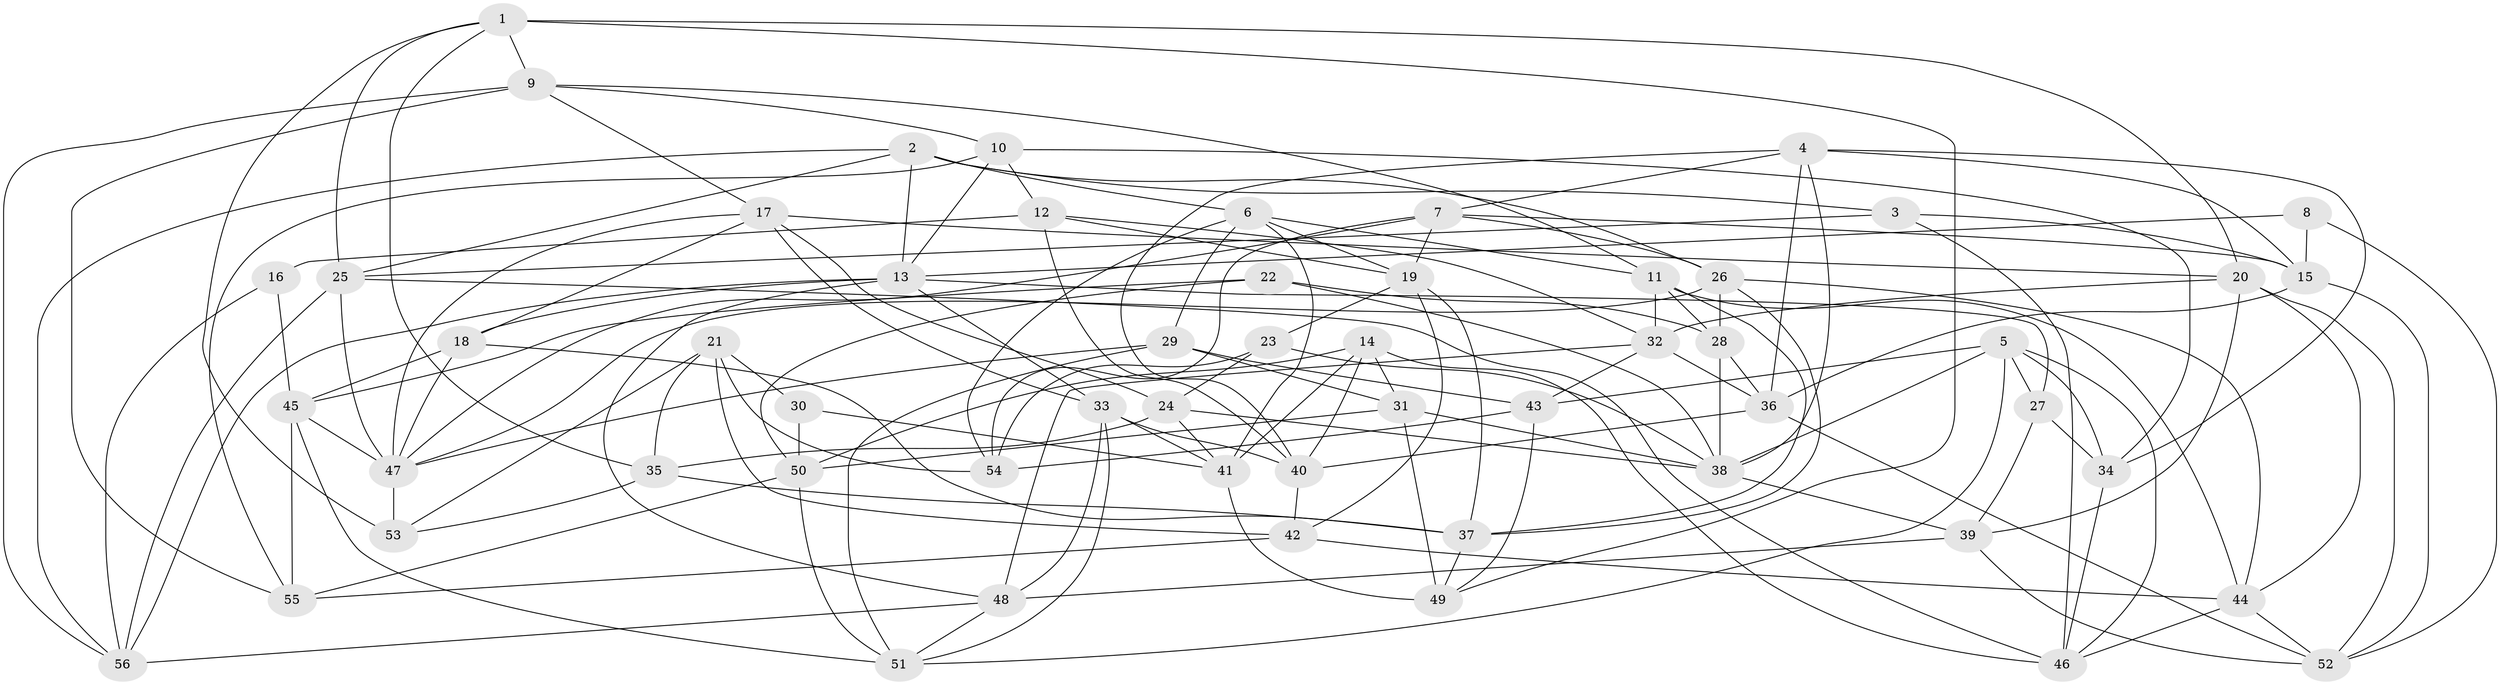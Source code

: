 // original degree distribution, {4: 1.0}
// Generated by graph-tools (version 1.1) at 2025/02/03/09/25 03:02:55]
// undirected, 56 vertices, 153 edges
graph export_dot {
graph [start="1"]
  node [color=gray90,style=filled];
  1;
  2;
  3;
  4;
  5;
  6;
  7;
  8;
  9;
  10;
  11;
  12;
  13;
  14;
  15;
  16;
  17;
  18;
  19;
  20;
  21;
  22;
  23;
  24;
  25;
  26;
  27;
  28;
  29;
  30;
  31;
  32;
  33;
  34;
  35;
  36;
  37;
  38;
  39;
  40;
  41;
  42;
  43;
  44;
  45;
  46;
  47;
  48;
  49;
  50;
  51;
  52;
  53;
  54;
  55;
  56;
  1 -- 9 [weight=1.0];
  1 -- 20 [weight=1.0];
  1 -- 25 [weight=1.0];
  1 -- 35 [weight=1.0];
  1 -- 49 [weight=1.0];
  1 -- 53 [weight=1.0];
  2 -- 3 [weight=1.0];
  2 -- 6 [weight=1.0];
  2 -- 13 [weight=1.0];
  2 -- 25 [weight=1.0];
  2 -- 26 [weight=1.0];
  2 -- 56 [weight=1.0];
  3 -- 15 [weight=1.0];
  3 -- 25 [weight=1.0];
  3 -- 46 [weight=1.0];
  4 -- 7 [weight=1.0];
  4 -- 15 [weight=1.0];
  4 -- 34 [weight=1.0];
  4 -- 36 [weight=1.0];
  4 -- 38 [weight=1.0];
  4 -- 40 [weight=1.0];
  5 -- 27 [weight=1.0];
  5 -- 34 [weight=1.0];
  5 -- 38 [weight=1.0];
  5 -- 43 [weight=1.0];
  5 -- 46 [weight=1.0];
  5 -- 51 [weight=1.0];
  6 -- 11 [weight=1.0];
  6 -- 19 [weight=1.0];
  6 -- 29 [weight=1.0];
  6 -- 41 [weight=1.0];
  6 -- 54 [weight=1.0];
  7 -- 15 [weight=1.0];
  7 -- 19 [weight=1.0];
  7 -- 26 [weight=1.0];
  7 -- 47 [weight=1.0];
  7 -- 54 [weight=1.0];
  8 -- 13 [weight=2.0];
  8 -- 15 [weight=1.0];
  8 -- 52 [weight=1.0];
  9 -- 10 [weight=1.0];
  9 -- 11 [weight=1.0];
  9 -- 17 [weight=1.0];
  9 -- 55 [weight=1.0];
  9 -- 56 [weight=1.0];
  10 -- 12 [weight=1.0];
  10 -- 13 [weight=1.0];
  10 -- 34 [weight=2.0];
  10 -- 55 [weight=1.0];
  11 -- 28 [weight=1.0];
  11 -- 32 [weight=1.0];
  11 -- 37 [weight=1.0];
  11 -- 44 [weight=1.0];
  12 -- 16 [weight=2.0];
  12 -- 19 [weight=1.0];
  12 -- 32 [weight=1.0];
  12 -- 40 [weight=1.0];
  13 -- 18 [weight=2.0];
  13 -- 27 [weight=1.0];
  13 -- 33 [weight=1.0];
  13 -- 48 [weight=1.0];
  13 -- 56 [weight=1.0];
  14 -- 31 [weight=1.0];
  14 -- 40 [weight=1.0];
  14 -- 41 [weight=2.0];
  14 -- 46 [weight=1.0];
  14 -- 50 [weight=1.0];
  15 -- 36 [weight=1.0];
  15 -- 52 [weight=1.0];
  16 -- 45 [weight=1.0];
  16 -- 56 [weight=1.0];
  17 -- 18 [weight=1.0];
  17 -- 20 [weight=1.0];
  17 -- 24 [weight=1.0];
  17 -- 33 [weight=1.0];
  17 -- 47 [weight=1.0];
  18 -- 37 [weight=1.0];
  18 -- 45 [weight=1.0];
  18 -- 47 [weight=1.0];
  19 -- 23 [weight=1.0];
  19 -- 37 [weight=1.0];
  19 -- 42 [weight=1.0];
  20 -- 32 [weight=1.0];
  20 -- 39 [weight=1.0];
  20 -- 44 [weight=1.0];
  20 -- 52 [weight=1.0];
  21 -- 30 [weight=2.0];
  21 -- 35 [weight=1.0];
  21 -- 42 [weight=1.0];
  21 -- 53 [weight=1.0];
  21 -- 54 [weight=1.0];
  22 -- 28 [weight=1.0];
  22 -- 38 [weight=1.0];
  22 -- 45 [weight=1.0];
  22 -- 50 [weight=1.0];
  23 -- 24 [weight=1.0];
  23 -- 38 [weight=1.0];
  23 -- 54 [weight=1.0];
  24 -- 35 [weight=2.0];
  24 -- 38 [weight=1.0];
  24 -- 41 [weight=1.0];
  25 -- 46 [weight=1.0];
  25 -- 47 [weight=1.0];
  25 -- 56 [weight=1.0];
  26 -- 28 [weight=1.0];
  26 -- 37 [weight=1.0];
  26 -- 44 [weight=1.0];
  26 -- 47 [weight=1.0];
  27 -- 34 [weight=1.0];
  27 -- 39 [weight=1.0];
  28 -- 36 [weight=1.0];
  28 -- 38 [weight=2.0];
  29 -- 31 [weight=2.0];
  29 -- 43 [weight=1.0];
  29 -- 47 [weight=1.0];
  29 -- 51 [weight=1.0];
  30 -- 41 [weight=1.0];
  30 -- 50 [weight=1.0];
  31 -- 38 [weight=1.0];
  31 -- 49 [weight=1.0];
  31 -- 50 [weight=1.0];
  32 -- 36 [weight=1.0];
  32 -- 43 [weight=1.0];
  32 -- 48 [weight=1.0];
  33 -- 40 [weight=1.0];
  33 -- 41 [weight=1.0];
  33 -- 48 [weight=1.0];
  33 -- 51 [weight=1.0];
  34 -- 46 [weight=1.0];
  35 -- 37 [weight=1.0];
  35 -- 53 [weight=1.0];
  36 -- 40 [weight=1.0];
  36 -- 52 [weight=1.0];
  37 -- 49 [weight=1.0];
  38 -- 39 [weight=2.0];
  39 -- 48 [weight=1.0];
  39 -- 52 [weight=1.0];
  40 -- 42 [weight=1.0];
  41 -- 49 [weight=2.0];
  42 -- 44 [weight=1.0];
  42 -- 55 [weight=2.0];
  43 -- 49 [weight=1.0];
  43 -- 54 [weight=2.0];
  44 -- 46 [weight=1.0];
  44 -- 52 [weight=1.0];
  45 -- 47 [weight=1.0];
  45 -- 51 [weight=1.0];
  45 -- 55 [weight=1.0];
  47 -- 53 [weight=1.0];
  48 -- 51 [weight=1.0];
  48 -- 56 [weight=1.0];
  50 -- 51 [weight=1.0];
  50 -- 55 [weight=1.0];
}
